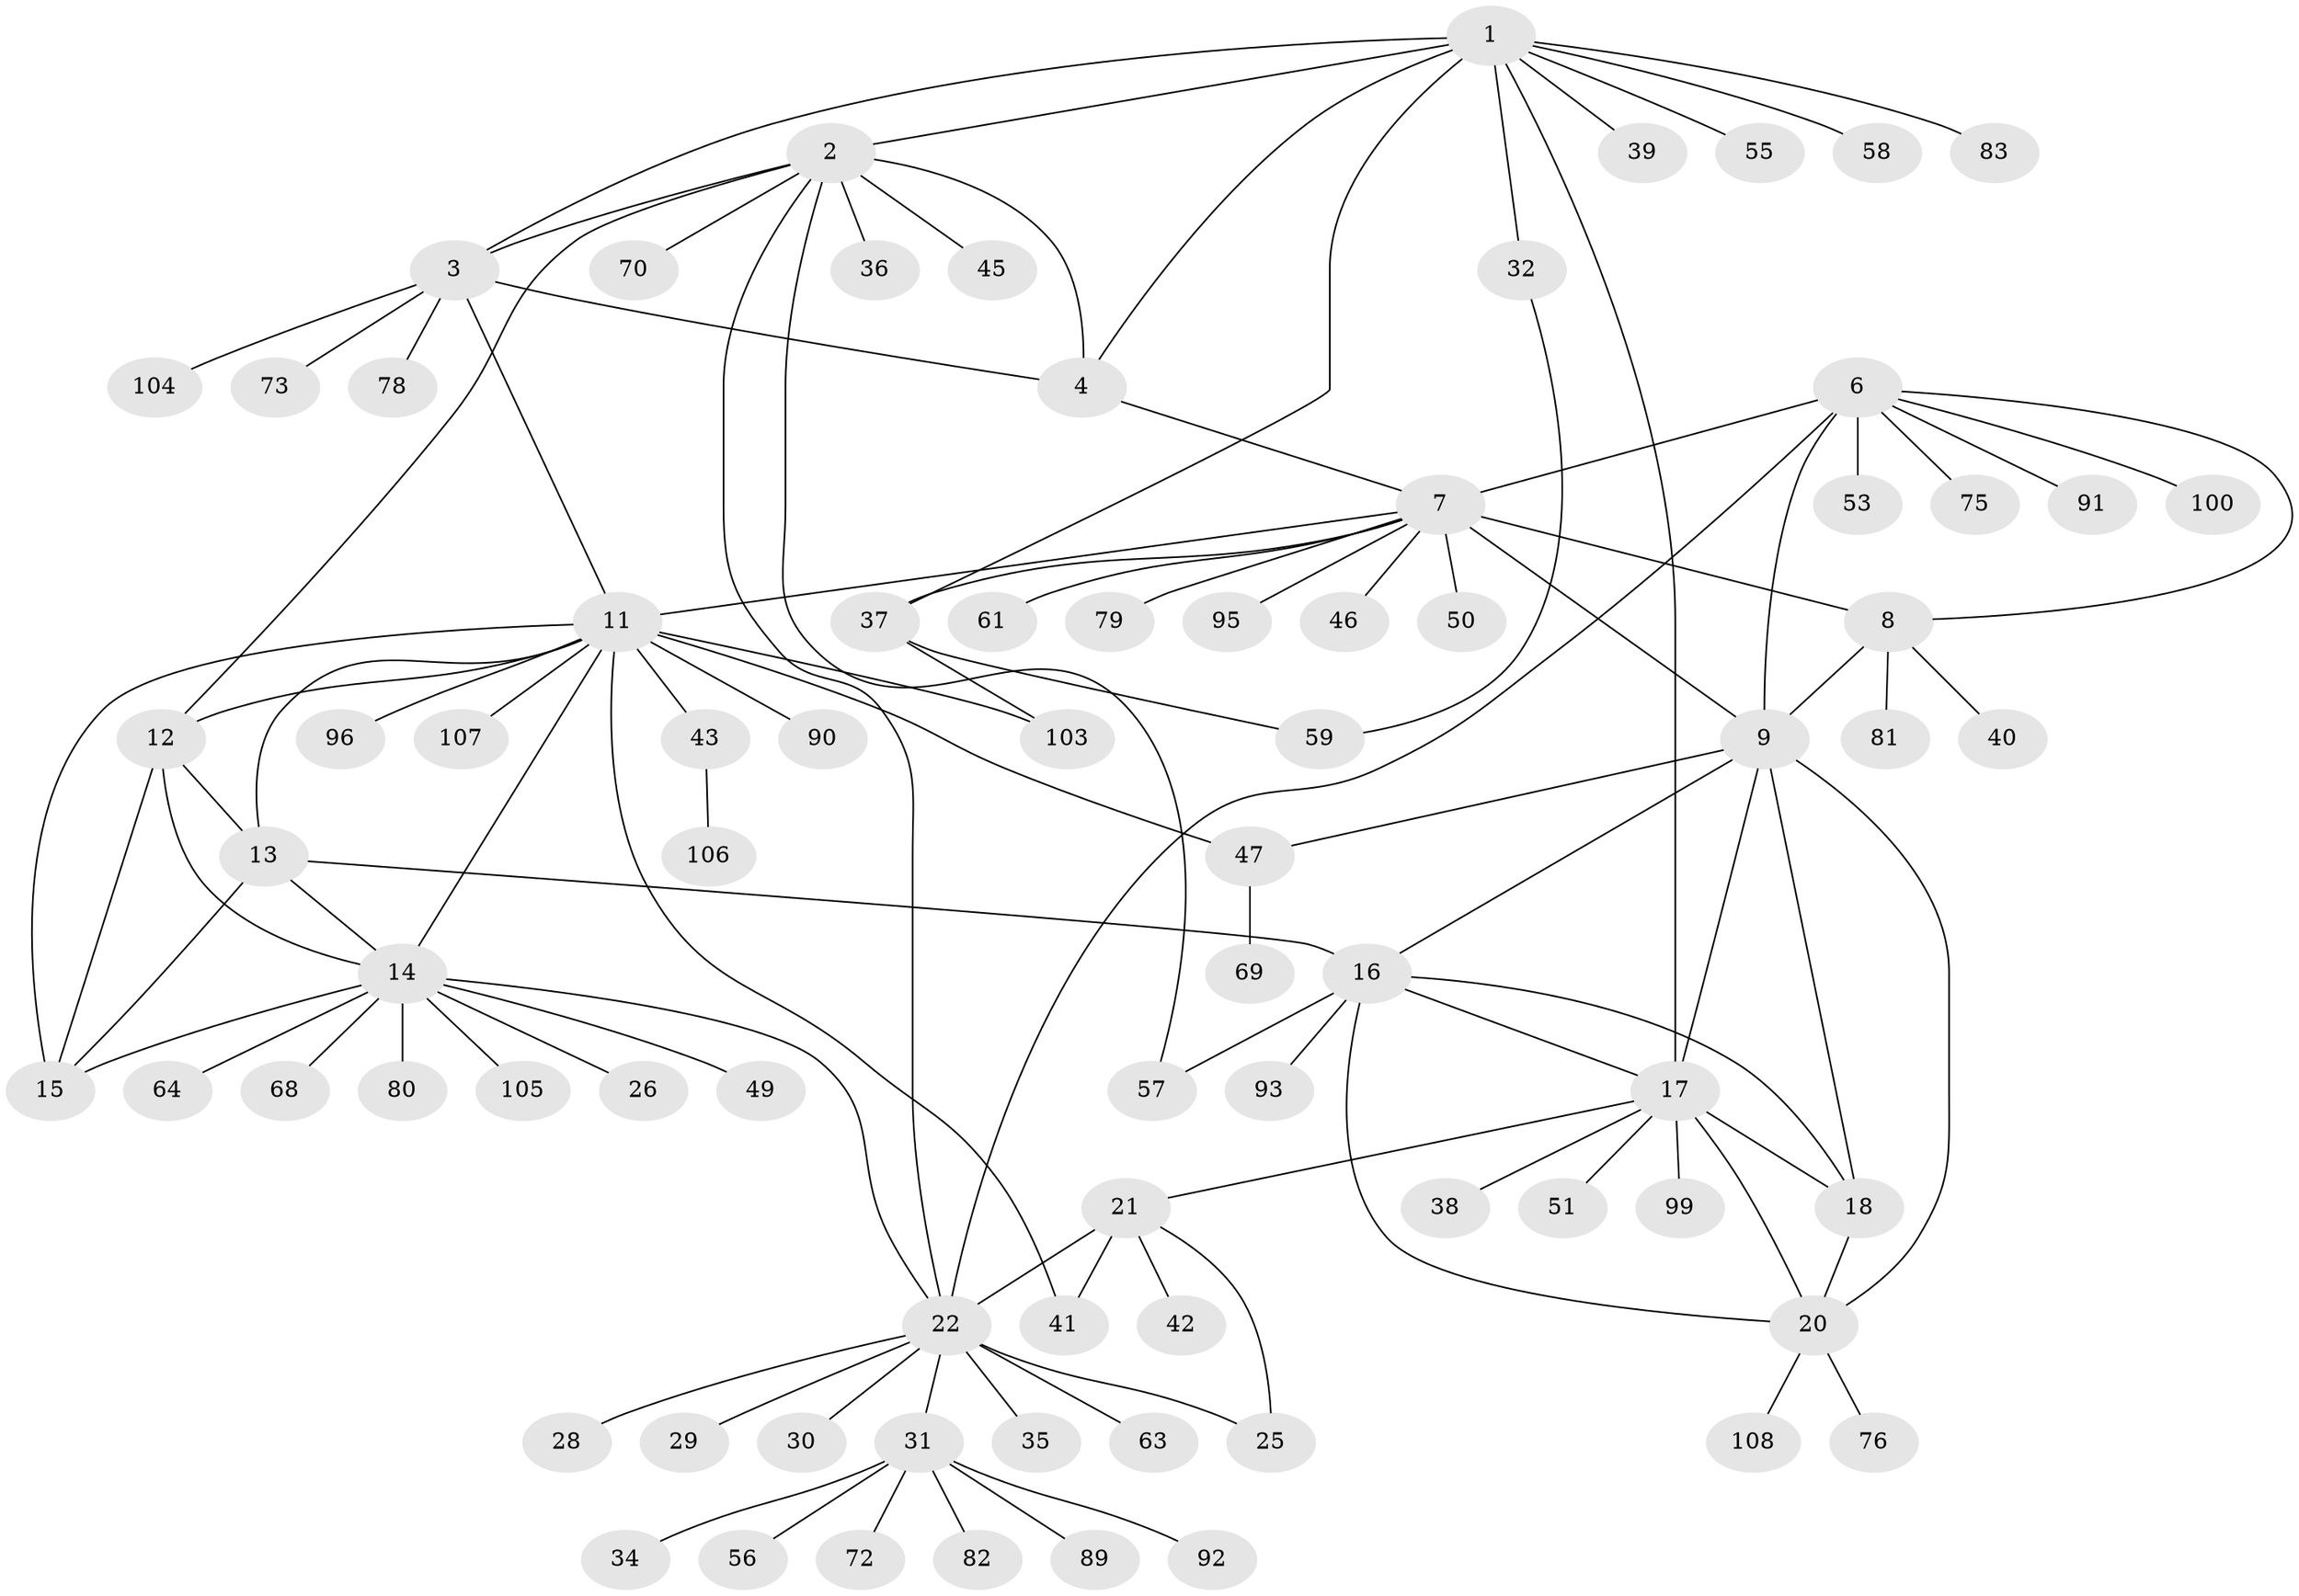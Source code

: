 // Generated by graph-tools (version 1.1) at 2025/24/03/03/25 07:24:17]
// undirected, 79 vertices, 110 edges
graph export_dot {
graph [start="1"]
  node [color=gray90,style=filled];
  1 [super="+44"];
  2 [super="+60"];
  3 [super="+102"];
  4 [super="+5"];
  6 [super="+74"];
  7 [super="+10"];
  8 [super="+48"];
  9 [super="+19"];
  11 [super="+27"];
  12;
  13;
  14 [super="+52"];
  15 [super="+94"];
  16 [super="+101"];
  17 [super="+67"];
  18;
  20 [super="+62"];
  21 [super="+23"];
  22 [super="+24"];
  25 [super="+33"];
  26;
  28;
  29;
  30 [super="+54"];
  31 [super="+97"];
  32;
  34;
  35;
  36;
  37 [super="+77"];
  38;
  39;
  40 [super="+86"];
  41 [super="+65"];
  42;
  43 [super="+71"];
  45;
  46;
  47 [super="+85"];
  49;
  50 [super="+87"];
  51;
  53;
  55;
  56 [super="+84"];
  57 [super="+98"];
  58 [super="+66"];
  59;
  61;
  63;
  64;
  68;
  69 [super="+88"];
  70;
  72;
  73;
  75;
  76;
  78;
  79;
  80;
  81;
  82;
  83;
  89;
  90;
  91;
  92;
  93;
  95;
  96;
  99;
  100;
  103;
  104;
  105;
  106;
  107;
  108;
  1 -- 2;
  1 -- 3;
  1 -- 4 [weight=2];
  1 -- 17;
  1 -- 32;
  1 -- 37;
  1 -- 39;
  1 -- 58;
  1 -- 83;
  1 -- 55;
  2 -- 3;
  2 -- 4 [weight=2];
  2 -- 12;
  2 -- 36;
  2 -- 45;
  2 -- 70;
  2 -- 22;
  2 -- 57;
  3 -- 4 [weight=2];
  3 -- 73;
  3 -- 78;
  3 -- 104;
  3 -- 11;
  4 -- 7;
  6 -- 7 [weight=2];
  6 -- 8;
  6 -- 9;
  6 -- 53;
  6 -- 75;
  6 -- 91;
  6 -- 100;
  6 -- 22;
  7 -- 8 [weight=2];
  7 -- 9 [weight=2];
  7 -- 46;
  7 -- 61;
  7 -- 37;
  7 -- 11;
  7 -- 79;
  7 -- 50;
  7 -- 95;
  8 -- 9;
  8 -- 40;
  8 -- 81;
  9 -- 16;
  9 -- 17;
  9 -- 18;
  9 -- 20;
  9 -- 47;
  11 -- 12;
  11 -- 13;
  11 -- 14;
  11 -- 15;
  11 -- 41;
  11 -- 43;
  11 -- 47;
  11 -- 90;
  11 -- 96;
  11 -- 107;
  11 -- 103;
  12 -- 13;
  12 -- 14;
  12 -- 15;
  13 -- 14;
  13 -- 15;
  13 -- 16;
  14 -- 15;
  14 -- 26;
  14 -- 49;
  14 -- 64;
  14 -- 80;
  14 -- 22;
  14 -- 105;
  14 -- 68;
  16 -- 17;
  16 -- 18;
  16 -- 20;
  16 -- 57;
  16 -- 93;
  17 -- 18;
  17 -- 20;
  17 -- 21;
  17 -- 38;
  17 -- 51;
  17 -- 99;
  18 -- 20;
  20 -- 108;
  20 -- 76;
  21 -- 22 [weight=4];
  21 -- 25 [weight=2];
  21 -- 41;
  21 -- 42;
  22 -- 25 [weight=2];
  22 -- 31;
  22 -- 35;
  22 -- 63;
  22 -- 28;
  22 -- 29;
  22 -- 30;
  31 -- 34;
  31 -- 56;
  31 -- 72;
  31 -- 82;
  31 -- 89;
  31 -- 92;
  32 -- 59;
  37 -- 103;
  37 -- 59;
  43 -- 106;
  47 -- 69;
}
